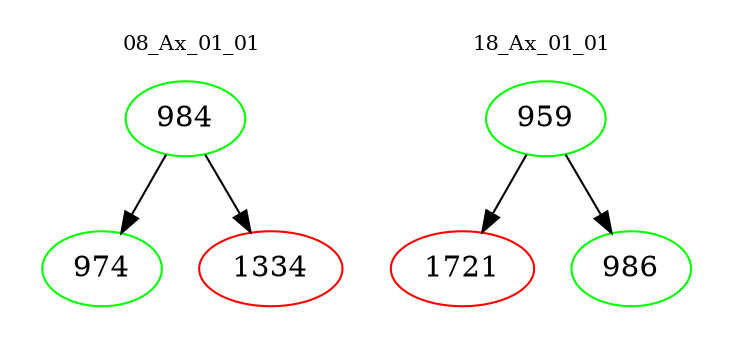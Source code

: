 digraph{
subgraph cluster_0 {
color = white
label = "08_Ax_01_01";
fontsize=10;
T0_984 [label="984", color="green"]
T0_984 -> T0_974 [color="black"]
T0_974 [label="974", color="green"]
T0_984 -> T0_1334 [color="black"]
T0_1334 [label="1334", color="red"]
}
subgraph cluster_1 {
color = white
label = "18_Ax_01_01";
fontsize=10;
T1_959 [label="959", color="green"]
T1_959 -> T1_1721 [color="black"]
T1_1721 [label="1721", color="red"]
T1_959 -> T1_986 [color="black"]
T1_986 [label="986", color="green"]
}
}
